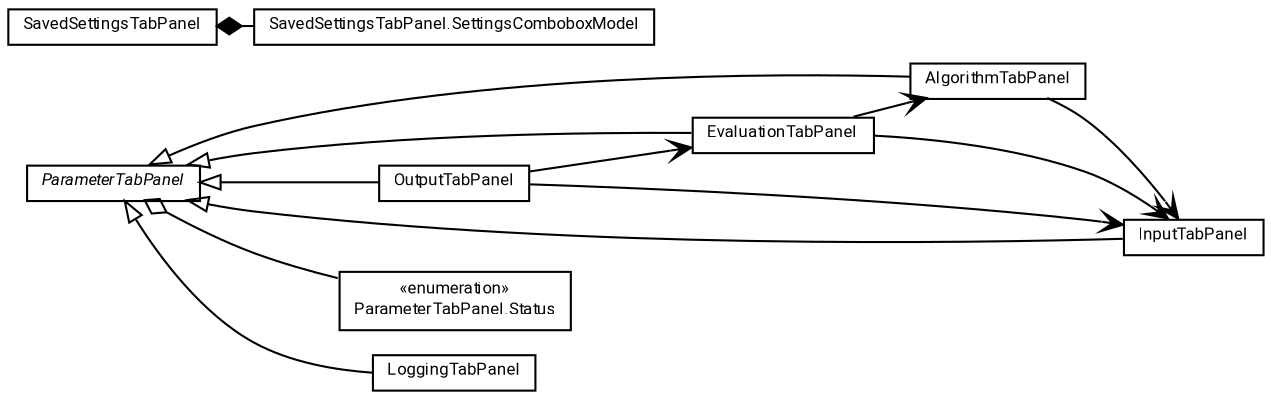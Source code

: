 #!/usr/local/bin/dot
#
# Class diagram 
# Generated by UMLGraph version R5_7_2-60-g0e99a6 (http://www.spinellis.gr/umlgraph/)
#

digraph G {
	graph [fontnames="svg"]
	edge [fontname="Roboto",fontsize=7,labelfontname="Roboto",labelfontsize=7,color="black"];
	node [fontname="Roboto",fontcolor="black",fontsize=8,shape=plaintext,margin=0,width=0,height=0];
	nodesep=0.15;
	ranksep=0.25;
	rankdir=LR;
	// de.lmu.ifi.dbs.elki.gui.multistep.panels.AlgorithmTabPanel
	c584119 [label=<<table title="de.lmu.ifi.dbs.elki.gui.multistep.panels.AlgorithmTabPanel" border="0" cellborder="1" cellspacing="0" cellpadding="2" href="AlgorithmTabPanel.html" target="_parent">
		<tr><td><table border="0" cellspacing="0" cellpadding="1">
		<tr><td align="center" balign="center"> <font face="Roboto">AlgorithmTabPanel</font> </td></tr>
		</table></td></tr>
		</table>>, URL="AlgorithmTabPanel.html"];
	// de.lmu.ifi.dbs.elki.gui.multistep.panels.EvaluationTabPanel
	c584120 [label=<<table title="de.lmu.ifi.dbs.elki.gui.multistep.panels.EvaluationTabPanel" border="0" cellborder="1" cellspacing="0" cellpadding="2" href="EvaluationTabPanel.html" target="_parent">
		<tr><td><table border="0" cellspacing="0" cellpadding="1">
		<tr><td align="center" balign="center"> <font face="Roboto">EvaluationTabPanel</font> </td></tr>
		</table></td></tr>
		</table>>, URL="EvaluationTabPanel.html"];
	// de.lmu.ifi.dbs.elki.gui.multistep.panels.InputTabPanel
	c584121 [label=<<table title="de.lmu.ifi.dbs.elki.gui.multistep.panels.InputTabPanel" border="0" cellborder="1" cellspacing="0" cellpadding="2" href="InputTabPanel.html" target="_parent">
		<tr><td><table border="0" cellspacing="0" cellpadding="1">
		<tr><td align="center" balign="center"> <font face="Roboto">InputTabPanel</font> </td></tr>
		</table></td></tr>
		</table>>, URL="InputTabPanel.html"];
	// de.lmu.ifi.dbs.elki.gui.multistep.panels.OutputTabPanel
	c584122 [label=<<table title="de.lmu.ifi.dbs.elki.gui.multistep.panels.OutputTabPanel" border="0" cellborder="1" cellspacing="0" cellpadding="2" href="OutputTabPanel.html" target="_parent">
		<tr><td><table border="0" cellspacing="0" cellpadding="1">
		<tr><td align="center" balign="center"> <font face="Roboto">OutputTabPanel</font> </td></tr>
		</table></td></tr>
		</table>>, URL="OutputTabPanel.html"];
	// de.lmu.ifi.dbs.elki.gui.multistep.panels.SavedSettingsTabPanel
	c584123 [label=<<table title="de.lmu.ifi.dbs.elki.gui.multistep.panels.SavedSettingsTabPanel" border="0" cellborder="1" cellspacing="0" cellpadding="2" href="SavedSettingsTabPanel.html" target="_parent">
		<tr><td><table border="0" cellspacing="0" cellpadding="1">
		<tr><td align="center" balign="center"> <font face="Roboto">SavedSettingsTabPanel</font> </td></tr>
		</table></td></tr>
		</table>>, URL="SavedSettingsTabPanel.html"];
	// de.lmu.ifi.dbs.elki.gui.multistep.panels.SavedSettingsTabPanel.SettingsComboboxModel
	c584124 [label=<<table title="de.lmu.ifi.dbs.elki.gui.multistep.panels.SavedSettingsTabPanel.SettingsComboboxModel" border="0" cellborder="1" cellspacing="0" cellpadding="2" href="SavedSettingsTabPanel.SettingsComboboxModel.html" target="_parent">
		<tr><td><table border="0" cellspacing="0" cellpadding="1">
		<tr><td align="center" balign="center"> <font face="Roboto">SavedSettingsTabPanel.SettingsComboboxModel</font> </td></tr>
		</table></td></tr>
		</table>>, URL="SavedSettingsTabPanel.SettingsComboboxModel.html"];
	// de.lmu.ifi.dbs.elki.gui.multistep.panels.ParameterTabPanel
	c584125 [label=<<table title="de.lmu.ifi.dbs.elki.gui.multistep.panels.ParameterTabPanel" border="0" cellborder="1" cellspacing="0" cellpadding="2" href="ParameterTabPanel.html" target="_parent">
		<tr><td><table border="0" cellspacing="0" cellpadding="1">
		<tr><td align="center" balign="center"> <font face="Roboto"><i>ParameterTabPanel</i></font> </td></tr>
		</table></td></tr>
		</table>>, URL="ParameterTabPanel.html"];
	// de.lmu.ifi.dbs.elki.gui.multistep.panels.ParameterTabPanel.Status
	c584126 [label=<<table title="de.lmu.ifi.dbs.elki.gui.multistep.panels.ParameterTabPanel.Status" border="0" cellborder="1" cellspacing="0" cellpadding="2" href="ParameterTabPanel.Status.html" target="_parent">
		<tr><td><table border="0" cellspacing="0" cellpadding="1">
		<tr><td align="center" balign="center"> &#171;enumeration&#187; </td></tr>
		<tr><td align="center" balign="center"> <font face="Roboto">ParameterTabPanel.Status</font> </td></tr>
		</table></td></tr>
		</table>>, URL="ParameterTabPanel.Status.html"];
	// de.lmu.ifi.dbs.elki.gui.multistep.panels.LoggingTabPanel
	c584127 [label=<<table title="de.lmu.ifi.dbs.elki.gui.multistep.panels.LoggingTabPanel" border="0" cellborder="1" cellspacing="0" cellpadding="2" href="LoggingTabPanel.html" target="_parent">
		<tr><td><table border="0" cellspacing="0" cellpadding="1">
		<tr><td align="center" balign="center"> <font face="Roboto">LoggingTabPanel</font> </td></tr>
		</table></td></tr>
		</table>>, URL="LoggingTabPanel.html"];
	// de.lmu.ifi.dbs.elki.gui.multistep.panels.AlgorithmTabPanel extends de.lmu.ifi.dbs.elki.gui.multistep.panels.ParameterTabPanel
	c584125 -> c584119 [arrowtail=empty,dir=back,weight=10];
	// de.lmu.ifi.dbs.elki.gui.multistep.panels.EvaluationTabPanel extends de.lmu.ifi.dbs.elki.gui.multistep.panels.ParameterTabPanel
	c584125 -> c584120 [arrowtail=empty,dir=back,weight=10];
	// de.lmu.ifi.dbs.elki.gui.multistep.panels.InputTabPanel extends de.lmu.ifi.dbs.elki.gui.multistep.panels.ParameterTabPanel
	c584125 -> c584121 [arrowtail=empty,dir=back,weight=10];
	// de.lmu.ifi.dbs.elki.gui.multistep.panels.OutputTabPanel extends de.lmu.ifi.dbs.elki.gui.multistep.panels.ParameterTabPanel
	c584125 -> c584122 [arrowtail=empty,dir=back,weight=10];
	// de.lmu.ifi.dbs.elki.gui.multistep.panels.SavedSettingsTabPanel composed de.lmu.ifi.dbs.elki.gui.multistep.panels.SavedSettingsTabPanel.SettingsComboboxModel
	c584123 -> c584124 [arrowhead=none,arrowtail=diamond,dir=back,weight=6];
	// de.lmu.ifi.dbs.elki.gui.multistep.panels.ParameterTabPanel has de.lmu.ifi.dbs.elki.gui.multistep.panels.ParameterTabPanel.Status
	c584125 -> c584126 [arrowhead=none,arrowtail=ediamond,dir=back,weight=4];
	// de.lmu.ifi.dbs.elki.gui.multistep.panels.LoggingTabPanel extends de.lmu.ifi.dbs.elki.gui.multistep.panels.ParameterTabPanel
	c584125 -> c584127 [arrowtail=empty,dir=back,weight=10];
	// de.lmu.ifi.dbs.elki.gui.multistep.panels.AlgorithmTabPanel navassoc de.lmu.ifi.dbs.elki.gui.multistep.panels.InputTabPanel
	c584119 -> c584121 [arrowhead=open,weight=1];
	// de.lmu.ifi.dbs.elki.gui.multistep.panels.EvaluationTabPanel navassoc de.lmu.ifi.dbs.elki.gui.multistep.panels.InputTabPanel
	c584120 -> c584121 [arrowhead=open,weight=1];
	// de.lmu.ifi.dbs.elki.gui.multistep.panels.EvaluationTabPanel navassoc de.lmu.ifi.dbs.elki.gui.multistep.panels.AlgorithmTabPanel
	c584120 -> c584119 [arrowhead=open,weight=1];
	// de.lmu.ifi.dbs.elki.gui.multistep.panels.OutputTabPanel navassoc de.lmu.ifi.dbs.elki.gui.multistep.panels.InputTabPanel
	c584122 -> c584121 [arrowhead=open,weight=1];
	// de.lmu.ifi.dbs.elki.gui.multistep.panels.OutputTabPanel navassoc de.lmu.ifi.dbs.elki.gui.multistep.panels.EvaluationTabPanel
	c584122 -> c584120 [arrowhead=open,weight=1];
}

